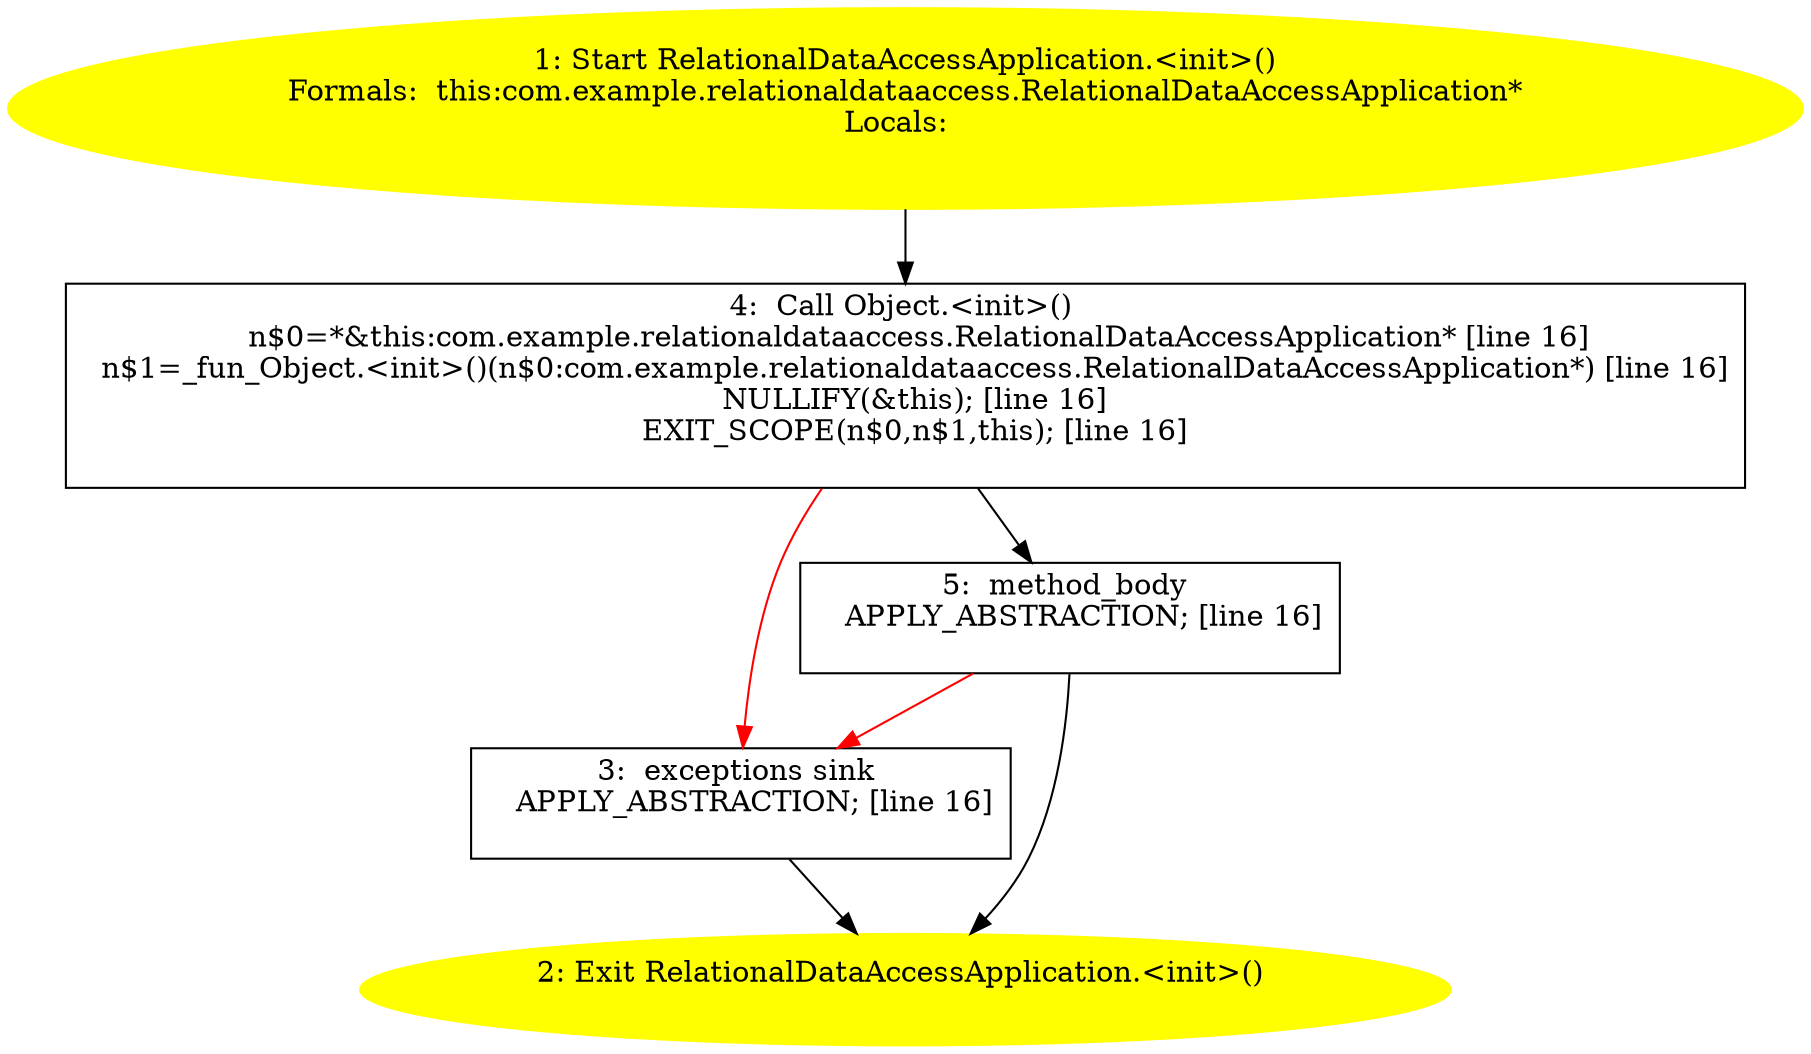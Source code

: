 /* @generated */
digraph cfg {
"com.example.relationaldataaccess.RelationalDataAccessApplication.<init>().85f17d28a71fc8d8dccdda12475bb309_1" [label="1: Start RelationalDataAccessApplication.<init>()\nFormals:  this:com.example.relationaldataaccess.RelationalDataAccessApplication*\nLocals:  \n  " color=yellow style=filled]
	

	 "com.example.relationaldataaccess.RelationalDataAccessApplication.<init>().85f17d28a71fc8d8dccdda12475bb309_1" -> "com.example.relationaldataaccess.RelationalDataAccessApplication.<init>().85f17d28a71fc8d8dccdda12475bb309_4" ;
"com.example.relationaldataaccess.RelationalDataAccessApplication.<init>().85f17d28a71fc8d8dccdda12475bb309_2" [label="2: Exit RelationalDataAccessApplication.<init>() \n  " color=yellow style=filled]
	

"com.example.relationaldataaccess.RelationalDataAccessApplication.<init>().85f17d28a71fc8d8dccdda12475bb309_3" [label="3:  exceptions sink \n   APPLY_ABSTRACTION; [line 16]\n " shape="box"]
	

	 "com.example.relationaldataaccess.RelationalDataAccessApplication.<init>().85f17d28a71fc8d8dccdda12475bb309_3" -> "com.example.relationaldataaccess.RelationalDataAccessApplication.<init>().85f17d28a71fc8d8dccdda12475bb309_2" ;
"com.example.relationaldataaccess.RelationalDataAccessApplication.<init>().85f17d28a71fc8d8dccdda12475bb309_4" [label="4:  Call Object.<init>() \n   n$0=*&this:com.example.relationaldataaccess.RelationalDataAccessApplication* [line 16]\n  n$1=_fun_Object.<init>()(n$0:com.example.relationaldataaccess.RelationalDataAccessApplication*) [line 16]\n  NULLIFY(&this); [line 16]\n  EXIT_SCOPE(n$0,n$1,this); [line 16]\n " shape="box"]
	

	 "com.example.relationaldataaccess.RelationalDataAccessApplication.<init>().85f17d28a71fc8d8dccdda12475bb309_4" -> "com.example.relationaldataaccess.RelationalDataAccessApplication.<init>().85f17d28a71fc8d8dccdda12475bb309_5" ;
	 "com.example.relationaldataaccess.RelationalDataAccessApplication.<init>().85f17d28a71fc8d8dccdda12475bb309_4" -> "com.example.relationaldataaccess.RelationalDataAccessApplication.<init>().85f17d28a71fc8d8dccdda12475bb309_3" [color="red" ];
"com.example.relationaldataaccess.RelationalDataAccessApplication.<init>().85f17d28a71fc8d8dccdda12475bb309_5" [label="5:  method_body \n   APPLY_ABSTRACTION; [line 16]\n " shape="box"]
	

	 "com.example.relationaldataaccess.RelationalDataAccessApplication.<init>().85f17d28a71fc8d8dccdda12475bb309_5" -> "com.example.relationaldataaccess.RelationalDataAccessApplication.<init>().85f17d28a71fc8d8dccdda12475bb309_2" ;
	 "com.example.relationaldataaccess.RelationalDataAccessApplication.<init>().85f17d28a71fc8d8dccdda12475bb309_5" -> "com.example.relationaldataaccess.RelationalDataAccessApplication.<init>().85f17d28a71fc8d8dccdda12475bb309_3" [color="red" ];
}
